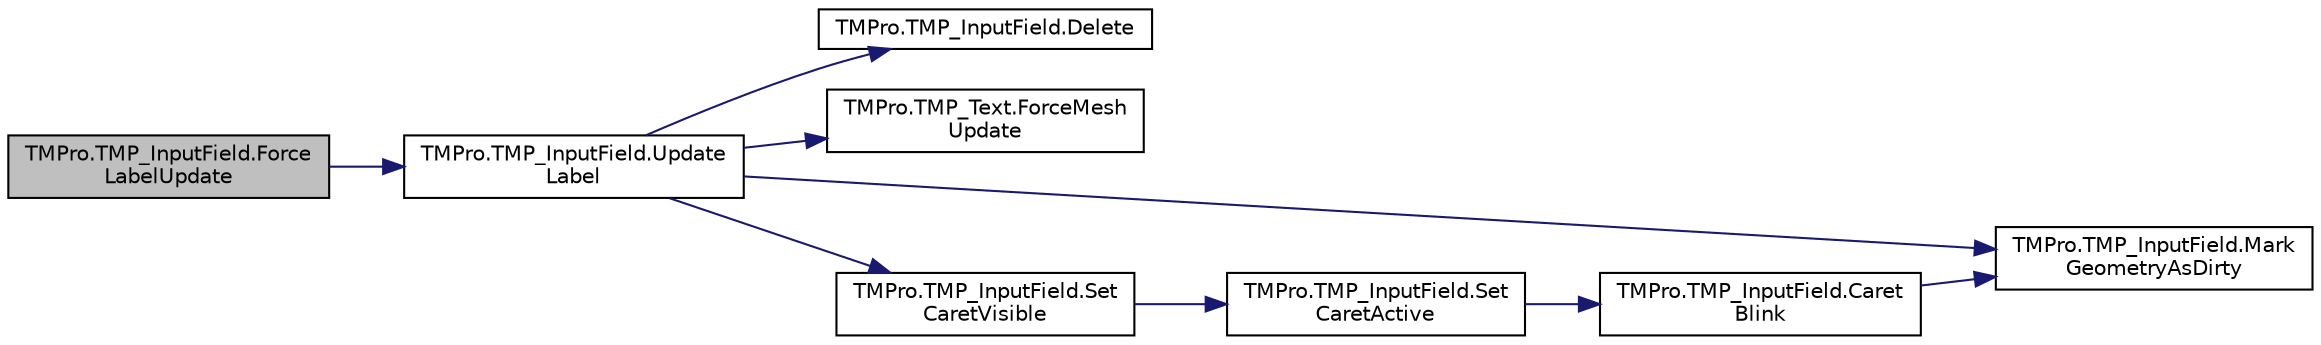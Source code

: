 digraph "TMPro.TMP_InputField.ForceLabelUpdate"
{
 // LATEX_PDF_SIZE
  edge [fontname="Helvetica",fontsize="10",labelfontname="Helvetica",labelfontsize="10"];
  node [fontname="Helvetica",fontsize="10",shape=record];
  rankdir="LR";
  Node1 [label="TMPro.TMP_InputField.Force\lLabelUpdate",height=0.2,width=0.4,color="black", fillcolor="grey75", style="filled", fontcolor="black",tooltip=" "];
  Node1 -> Node2 [color="midnightblue",fontsize="10",style="solid",fontname="Helvetica"];
  Node2 [label="TMPro.TMP_InputField.Update\lLabel",height=0.2,width=0.4,color="black", fillcolor="white", style="filled",URL="$class_t_m_pro_1_1_t_m_p___input_field.html#a1ac4c595e5f686b371e27745b0a2c99b",tooltip="Update the visual text Text."];
  Node2 -> Node3 [color="midnightblue",fontsize="10",style="solid",fontname="Helvetica"];
  Node3 [label="TMPro.TMP_InputField.Delete",height=0.2,width=0.4,color="black", fillcolor="white", style="filled",URL="$class_t_m_pro_1_1_t_m_p___input_field.html#a2c8f65c1b6e86ca3c8b4722f5cf60ec5",tooltip=" "];
  Node2 -> Node4 [color="midnightblue",fontsize="10",style="solid",fontname="Helvetica"];
  Node4 [label="TMPro.TMP_Text.ForceMesh\lUpdate",height=0.2,width=0.4,color="black", fillcolor="white", style="filled",URL="$class_t_m_pro_1_1_t_m_p___text.html#acc79714f2b21eff7b784d8282a6f7756",tooltip="Function to force regeneration of the text object before its normal process time. This is useful when..."];
  Node2 -> Node5 [color="midnightblue",fontsize="10",style="solid",fontname="Helvetica"];
  Node5 [label="TMPro.TMP_InputField.Mark\lGeometryAsDirty",height=0.2,width=0.4,color="black", fillcolor="white", style="filled",URL="$class_t_m_pro_1_1_t_m_p___input_field.html#a482e4359df02f2c5df4c2b9a27e28af2",tooltip=" "];
  Node2 -> Node6 [color="midnightblue",fontsize="10",style="solid",fontname="Helvetica"];
  Node6 [label="TMPro.TMP_InputField.Set\lCaretVisible",height=0.2,width=0.4,color="black", fillcolor="white", style="filled",URL="$class_t_m_pro_1_1_t_m_p___input_field.html#a030afeefea78528951250800d7b118ca",tooltip=" "];
  Node6 -> Node7 [color="midnightblue",fontsize="10",style="solid",fontname="Helvetica"];
  Node7 [label="TMPro.TMP_InputField.Set\lCaretActive",height=0.2,width=0.4,color="black", fillcolor="white", style="filled",URL="$class_t_m_pro_1_1_t_m_p___input_field.html#ac9346a292c16405409b5feef4f216a6f",tooltip=" "];
  Node7 -> Node8 [color="midnightblue",fontsize="10",style="solid",fontname="Helvetica"];
  Node8 [label="TMPro.TMP_InputField.Caret\lBlink",height=0.2,width=0.4,color="black", fillcolor="white", style="filled",URL="$class_t_m_pro_1_1_t_m_p___input_field.html#ab8dc0e488b488ce23fc3b17be8df097f",tooltip=" "];
  Node8 -> Node5 [color="midnightblue",fontsize="10",style="solid",fontname="Helvetica"];
}
